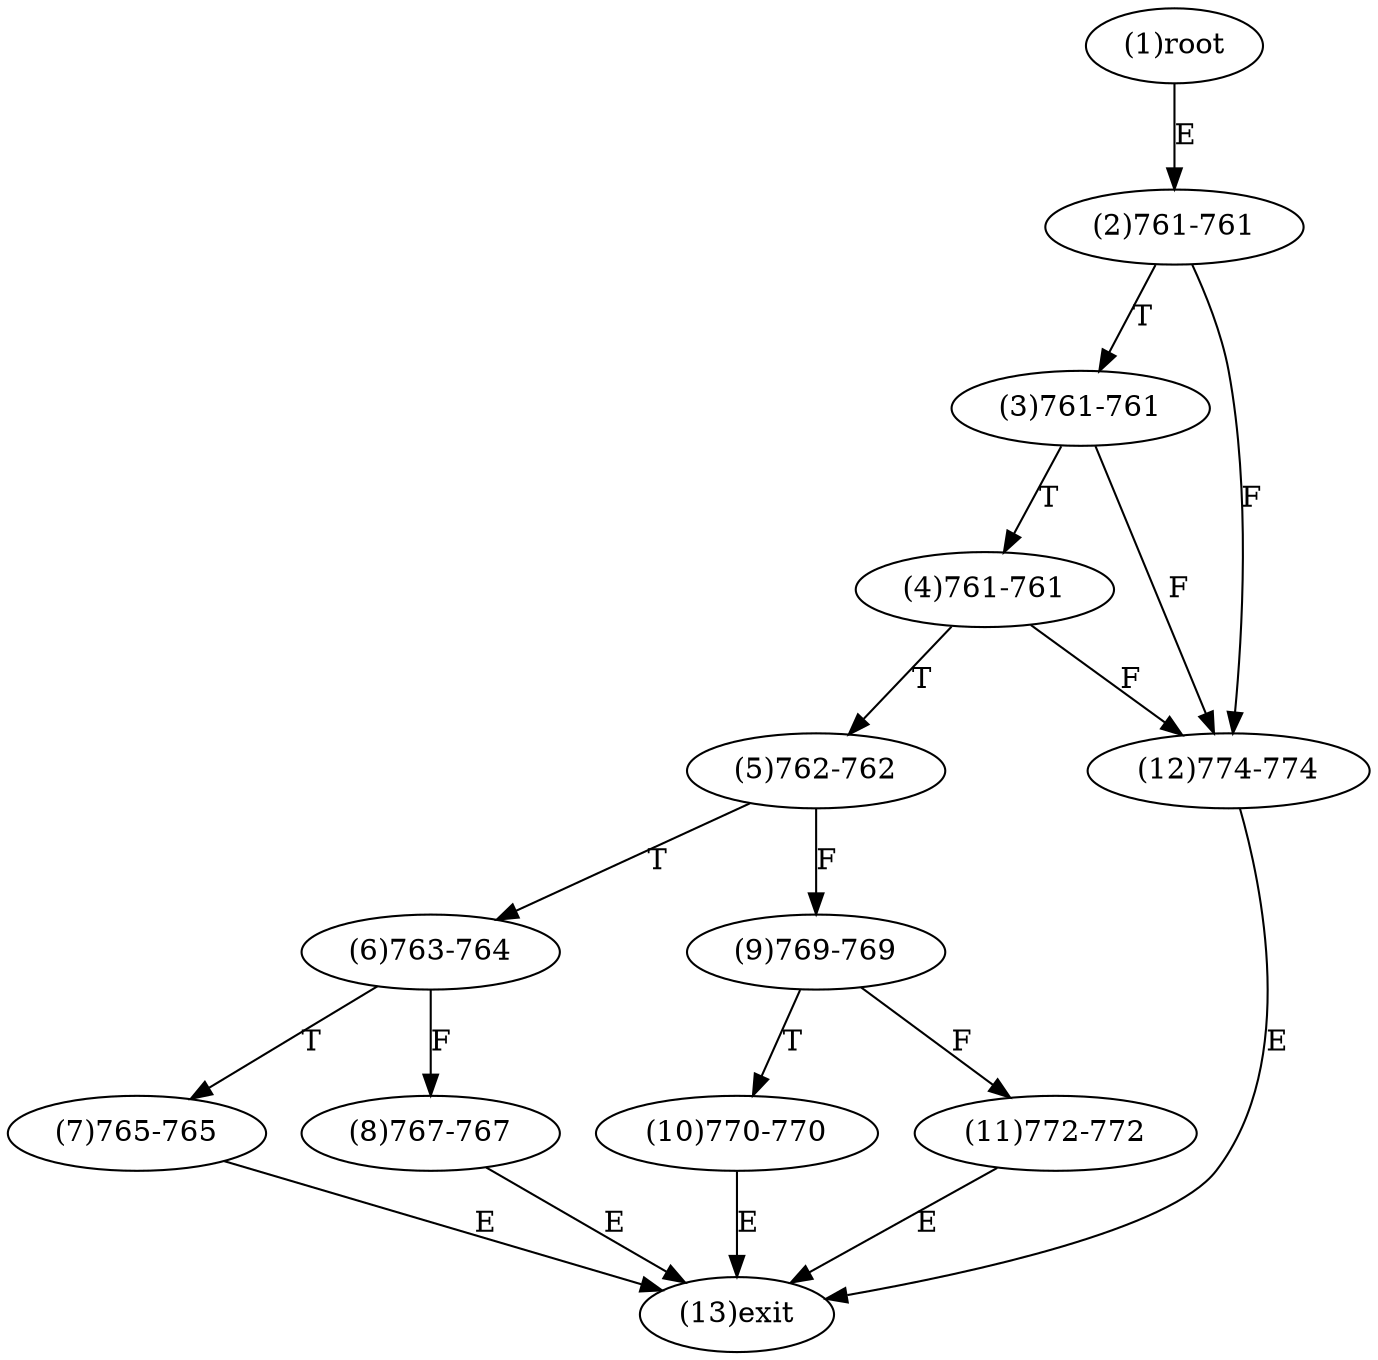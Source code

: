 digraph "" { 
1[ label="(1)root"];
2[ label="(2)761-761"];
3[ label="(3)761-761"];
4[ label="(4)761-761"];
5[ label="(5)762-762"];
6[ label="(6)763-764"];
7[ label="(7)765-765"];
8[ label="(8)767-767"];
9[ label="(9)769-769"];
10[ label="(10)770-770"];
11[ label="(11)772-772"];
12[ label="(12)774-774"];
13[ label="(13)exit"];
1->2[ label="E"];
2->12[ label="F"];
2->3[ label="T"];
3->12[ label="F"];
3->4[ label="T"];
4->12[ label="F"];
4->5[ label="T"];
5->9[ label="F"];
5->6[ label="T"];
6->8[ label="F"];
6->7[ label="T"];
7->13[ label="E"];
8->13[ label="E"];
9->11[ label="F"];
9->10[ label="T"];
10->13[ label="E"];
11->13[ label="E"];
12->13[ label="E"];
}